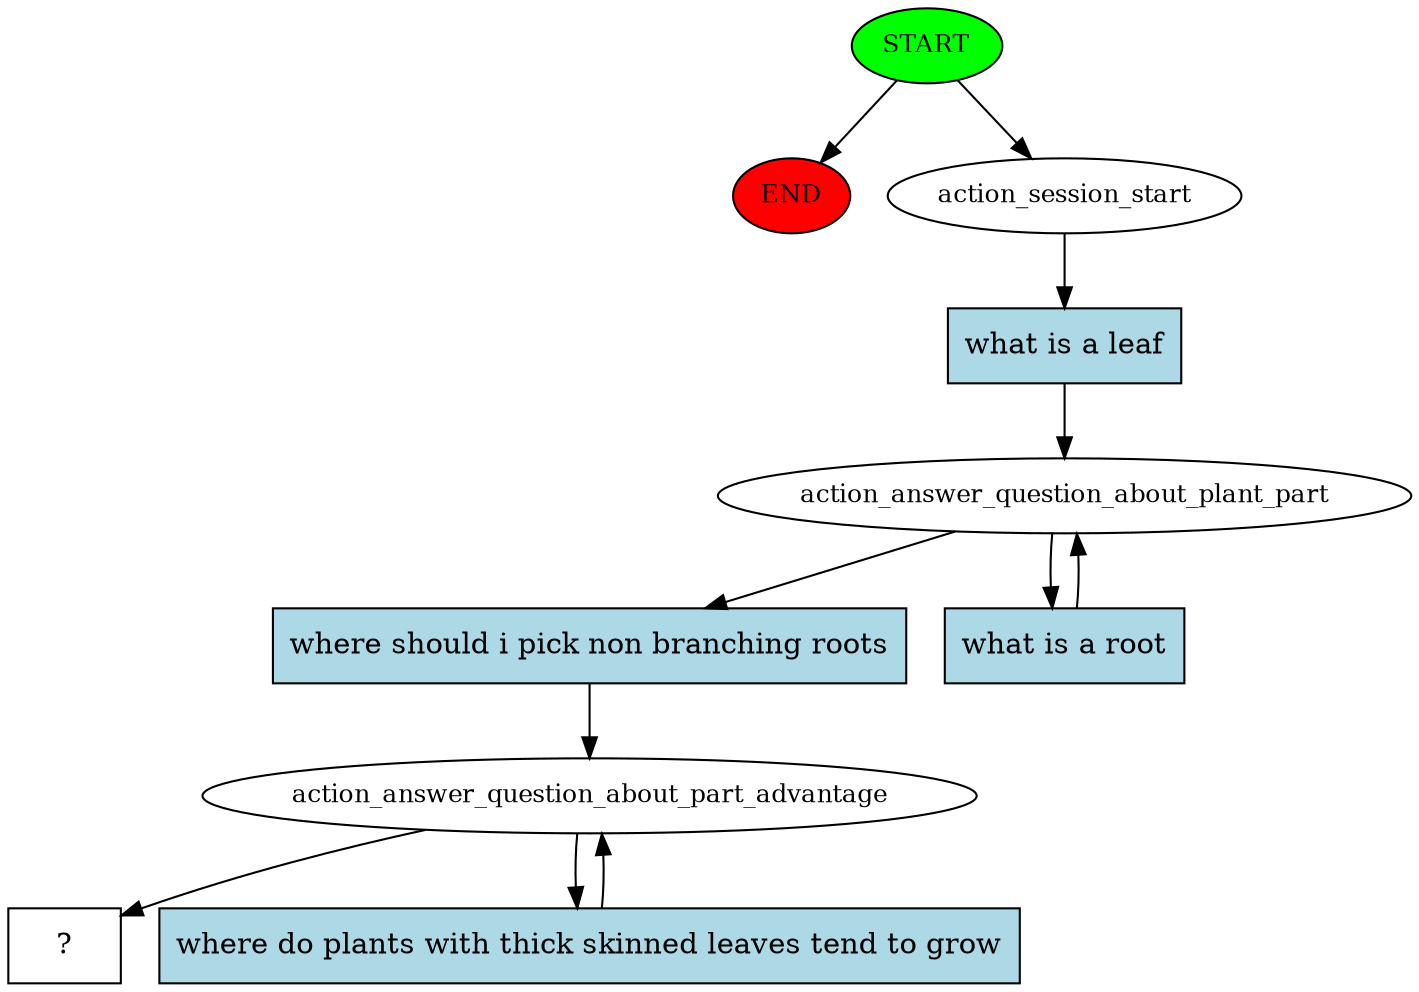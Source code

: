 digraph  {
0 [class="start active", fillcolor=green, fontsize=12, label=START, style=filled];
"-1" [class=end, fillcolor=red, fontsize=12, label=END, style=filled];
1 [class=active, fontsize=12, label=action_session_start];
2 [class=active, fontsize=12, label=action_answer_question_about_plant_part];
4 [class=active, fontsize=12, label=action_answer_question_about_part_advantage];
7 [class="intent dashed active", label="  ?  ", shape=rect];
8 [class="intent active", fillcolor=lightblue, label="what is a leaf", shape=rect, style=filled];
9 [class="intent active", fillcolor=lightblue, label="where should i pick non branching roots", shape=rect, style=filled];
10 [class="intent active", fillcolor=lightblue, label="what is a root", shape=rect, style=filled];
11 [class="intent active", fillcolor=lightblue, label="where do plants with thick skinned leaves tend to grow", shape=rect, style=filled];
0 -> "-1"  [class="", key=NONE, label=""];
0 -> 1  [class=active, key=NONE, label=""];
1 -> 8  [class=active, key=0];
2 -> 9  [class=active, key=0];
2 -> 10  [class=active, key=0];
4 -> 7  [class=active, key=NONE, label=""];
4 -> 11  [class=active, key=0];
8 -> 2  [class=active, key=0];
9 -> 4  [class=active, key=0];
10 -> 2  [class=active, key=0];
11 -> 4  [class=active, key=0];
}
